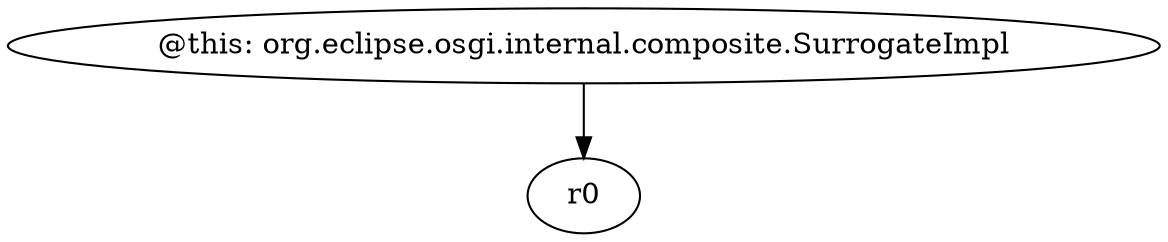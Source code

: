 digraph g {
0[label="@this: org.eclipse.osgi.internal.composite.SurrogateImpl"]
1[label="r0"]
0->1[label=""]
}